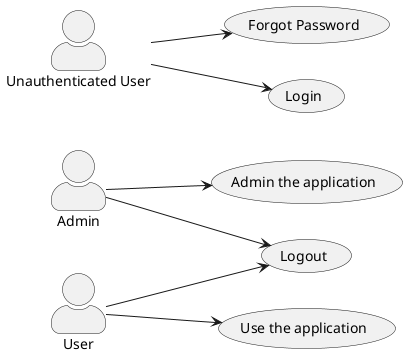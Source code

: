 @startuml user-access
skinparam actorStyle awesome
left to right direction
"Admin" as admin
"Unauthenticated User" as guest
"User" as user
"Admin the application" as (applicationAdmin)
"Use the application" as (applicationUse)
"Forgot Password" as (forgotPassword)
"Login" as (login)
"Logout" as (logout)

admin --> applicationAdmin
admin --> logout
guest --> forgotPassword
guest --> login
user --> applicationUse
user --> logout

@enduml

